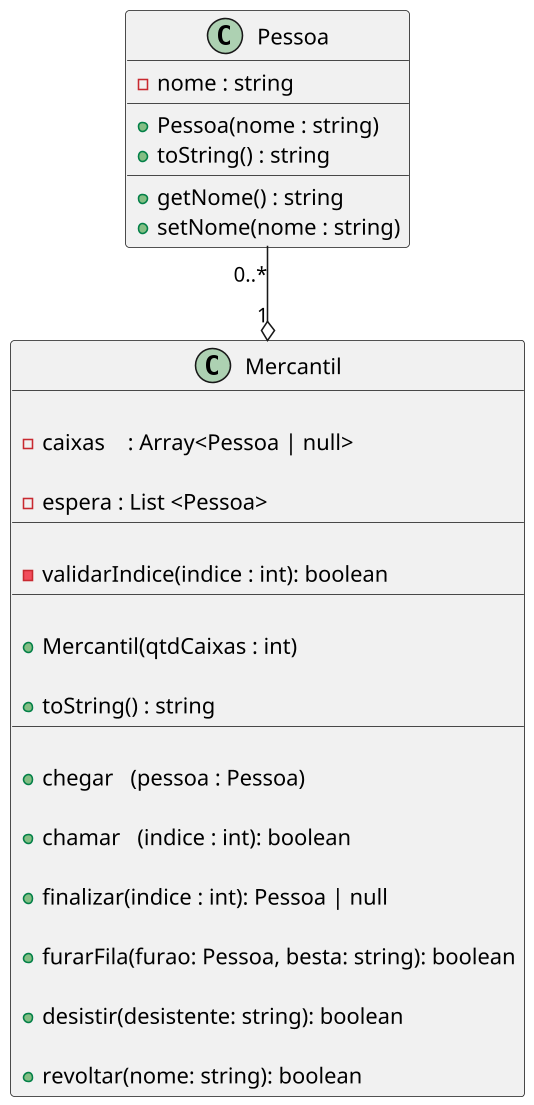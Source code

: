 '--
@startuml

skinparam defaultFontName Hasklig
skinparam dpi 150

'==
class Pessoa {
  - nome : string
  __
  + Pessoa(nome : string)
  + toString() : string
  __
  + getNome() : string
  + setNome(nome : string)
}

class Mercantil {
  
  ' se estiver em java , utilize ArrayList<Pessoa>
  ' se estiver em c++  , utilize vector<shared_ptr<Pessoa>>
  ' se estiver em ts   , utilize Array<Pessoa|null>
  - caixas    : Array<Pessoa | null>
  
  ' se estiver em java, utilize LinkedList<Pessoa>
  ' se estiver em c++ , utilize list<shared_ptr<Pessoa>>
  ' se estiver em ts  , utilize Array<Pessoa>
  - espera : List <Pessoa>
  __
  
  ' verifica se existe essa posição no caixa
  ' emite erro se não existir
  - validarIndice(indice : int): boolean
  __
  
  ' inicializa os caixas com qtdCaixas posições iguais a null
  ' inicializa esperando como uma lista vazia
  + Mercantil(qtdCaixas : int)
  
  + toString() : string
  __
  
  ' adicione um cliente na fila de espera
  + chegar   (pessoa : Pessoa)
  
  ' verifica se indice é valido
  ' verifica se caixa[indice] está vazio
  ' verifica se tem alguém na fila de espera
  ' move o primeiro da fila de espera para o caixa[indice]
  + chamar   (indice : int): boolean
  
  ' verifica se indice é valido
  ' verifica se caixa[indice] tem alguém
  ' coloca o caixa[indice] como vazio
  + finalizar(indice : int): Pessoa | null

  '
  ' tenta colocar o furão na frente do besta na fila de espera
  ' procure pela posição do besta e se encontrar, 
  '   coloque o furão na frente do besta
  + furarFila(furao: Pessoa, besta: string): boolean

  ' procura pela pessoa na fila de espera
  ' e a remove da fila de espera
  + desistir(desistente: string): boolean

  ' o cliente que estava no caixa se revoltou com
  ' o preco do produto e fugiu no meio do atendimento
  ' procure o cliente por nome nos caixas e remova
  + revoltar(nome: string): boolean
}
'--

Pessoa "0..*" --o  "1" Mercantil
@enduml